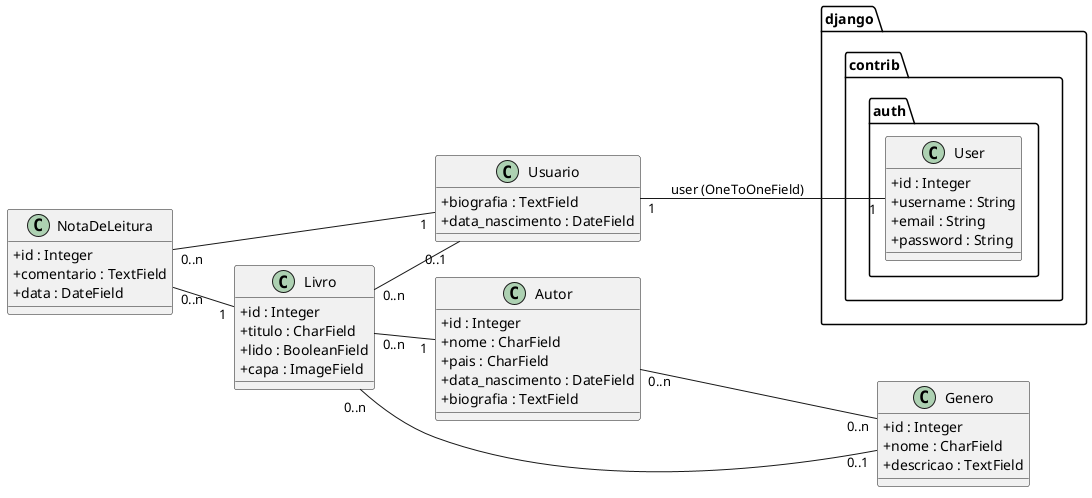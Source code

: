 @startuml
left to right direction
skinparam classAttributeIconSize 0

' ========================
' Pacote do Django (auth)
' ========================
package "django.contrib.auth" {
  class User {
    + id : Integer
    + username : String
    + email : String
    + password : String
  }
}

' ========================
' Modelos do Projeto
' ========================
class Usuario {
  + biografia : TextField
  + data_nascimento : DateField
}

class Autor {
  + id : Integer
  + nome : CharField
  + pais : CharField
  + data_nascimento : DateField
  + biografia : TextField
}

class Genero {
  + id : Integer
  + nome : CharField
  + descricao : TextField
}

class Livro {
  + id : Integer
  + titulo : CharField
  + lido : BooleanField
  + capa : ImageField
}

class NotaDeLeitura {
  + id : Integer
  + comentario : TextField
  + data : DateField
}

' ========================
' Relacionamentos
' ========================
' Herança e Relações 1:1
Usuario "1" -- "1" User : user (OneToOneField)

' Relacionamentos 1:N (ForeignKey)
Livro "0..n" -- "1" Autor
Livro "0..n" -- "0..1" Genero
Livro "0..n" -- "0..1" Usuario
NotaDeLeitura "0..n" -- "1" Livro
NotaDeLeitura "0..n" -- "1" Usuario

' Relacionamentos N:N (ManyToManyField)
Autor "0..n" -- "0..n" Genero

@enduml